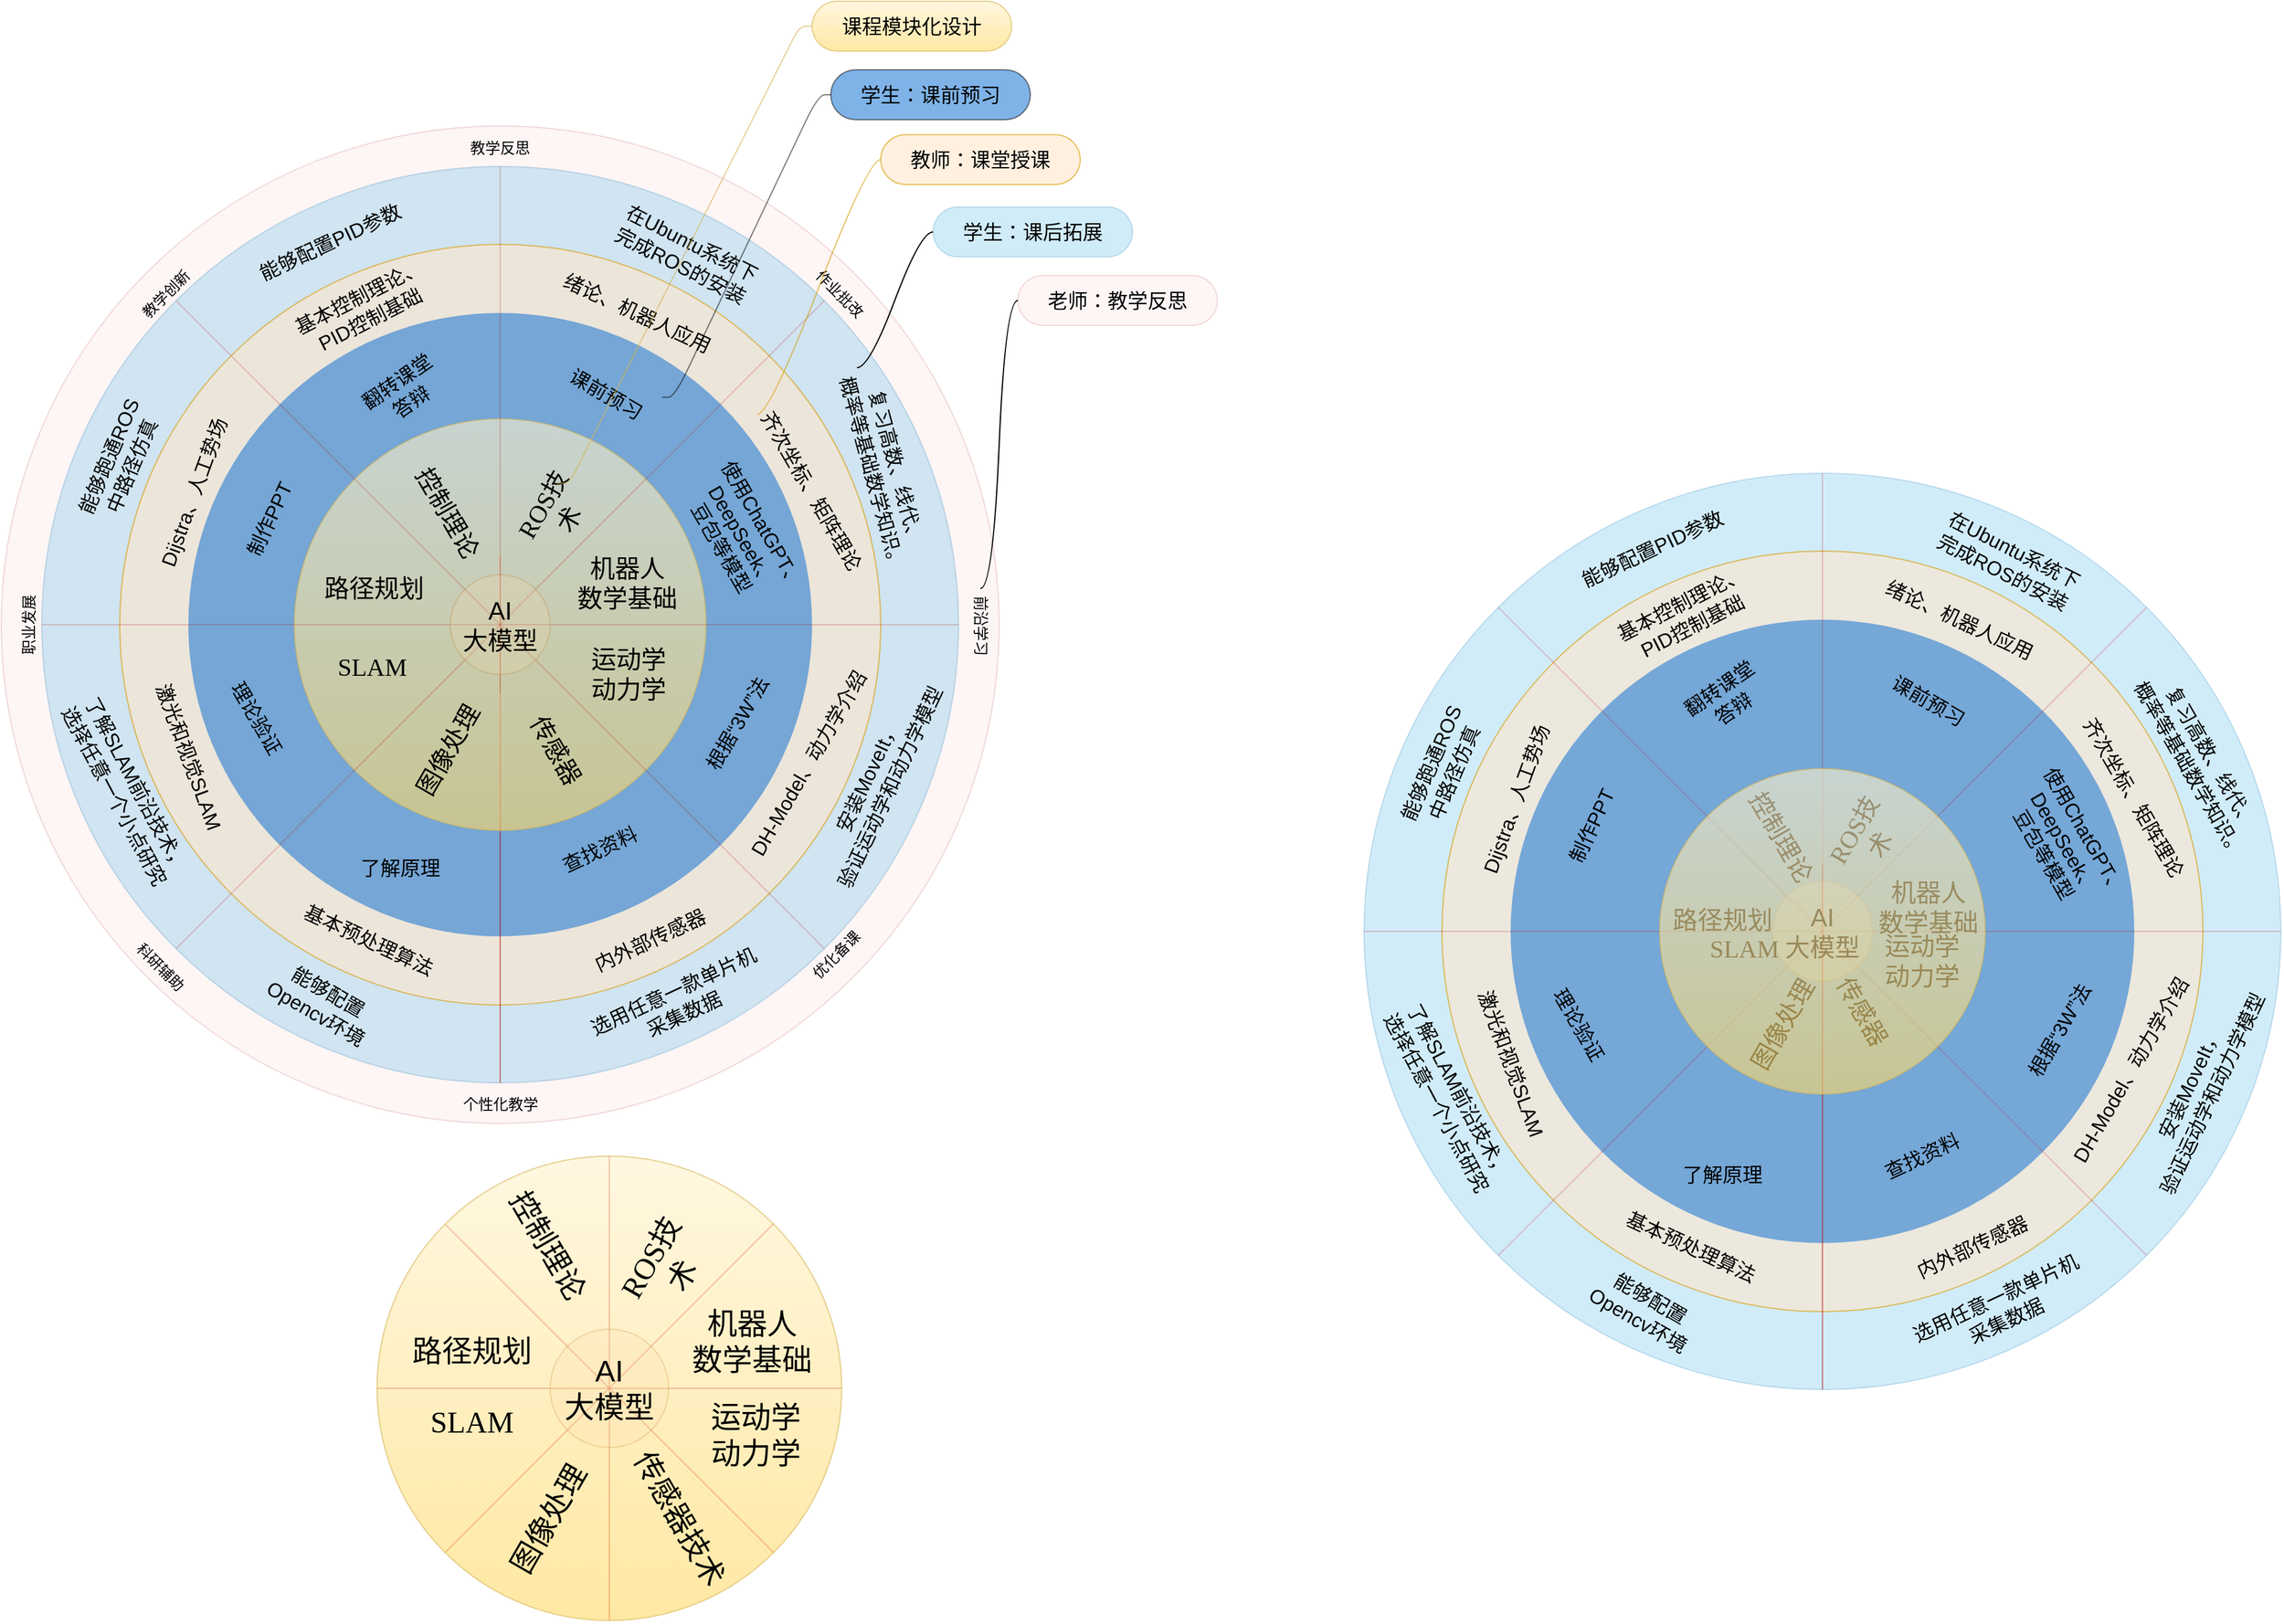 <mxfile version="26.0.14">
  <diagram name="Page-1" id="3e8102d1-ef87-2e61-34e1-82d9a586fe2e">
    <mxGraphModel dx="1434" dy="1596" grid="1" gridSize="10" guides="1" tooltips="1" connect="1" arrows="1" fold="1" page="1" pageScale="1" pageWidth="1100" pageHeight="850" background="none" math="1" shadow="0">
      <root>
        <mxCell id="0" />
        <mxCell id="1" parent="0" />
        <mxCell id="ZP9dMkIUFEcNXo-w45km-23" value="" style="endArrow=none;html=1;rounded=0;entryX=1;entryY=1;entryDx=0;entryDy=0;opacity=50;strokeColor=#B20000;align=center;verticalAlign=middle;fontFamily=Helvetica;fontSize=11;fontColor=default;labelBackgroundColor=default;fillColor=#e51400;exitX=0;exitY=0;exitDx=0;exitDy=0;" edge="1" parent="1" source="ZP9dMkIUFEcNXo-w45km-2" target="ZP9dMkIUFEcNXo-w45km-2">
          <mxGeometry width="50" height="50" relative="1" as="geometry">
            <mxPoint x="531" y="1134" as="sourcePoint" />
            <mxPoint x="794.199" y="870.401" as="targetPoint" />
          </mxGeometry>
        </mxCell>
        <mxCell id="ZP9dMkIUFEcNXo-w45km-21" value="" style="endArrow=none;html=1;rounded=0;entryX=1;entryY=0.5;entryDx=0;entryDy=0;opacity=50;strokeColor=#B20000;align=center;verticalAlign=middle;fontFamily=Helvetica;fontSize=11;fontColor=default;labelBackgroundColor=default;fillColor=#e51400;exitX=0;exitY=0.5;exitDx=0;exitDy=0;" edge="1" parent="1" source="ZP9dMkIUFEcNXo-w45km-2" target="ZP9dMkIUFEcNXo-w45km-2">
          <mxGeometry width="50" height="50" relative="1" as="geometry">
            <mxPoint x="511" y="1114" as="sourcePoint" />
            <mxPoint x="774.199" y="850.401" as="targetPoint" />
          </mxGeometry>
        </mxCell>
        <mxCell id="ZP9dMkIUFEcNXo-w45km-19" value="" style="endArrow=none;html=1;rounded=0;entryX=1;entryY=0;entryDx=0;entryDy=0;opacity=50;strokeColor=#B20000;align=center;verticalAlign=middle;fontFamily=Helvetica;fontSize=11;fontColor=default;labelBackgroundColor=default;fillColor=#e51400;exitX=0;exitY=1;exitDx=0;exitDy=0;" edge="1" parent="1" source="ZP9dMkIUFEcNXo-w45km-2">
          <mxGeometry width="50" height="50" relative="1" as="geometry">
            <mxPoint x="505" y="1104.6" as="sourcePoint" />
            <mxPoint x="764.199" y="840.401" as="targetPoint" />
          </mxGeometry>
        </mxCell>
        <mxCell id="ZP9dMkIUFEcNXo-w45km-22" value="" style="endArrow=none;html=1;rounded=0;entryX=0.5;entryY=0;entryDx=0;entryDy=0;opacity=50;strokeColor=#B20000;align=center;verticalAlign=middle;fontFamily=Helvetica;fontSize=11;fontColor=default;labelBackgroundColor=default;fillColor=#e51400;exitX=0.5;exitY=1;exitDx=0;exitDy=0;" edge="1" parent="1" source="ZP9dMkIUFEcNXo-w45km-2" target="ZP9dMkIUFEcNXo-w45km-2">
          <mxGeometry width="50" height="50" relative="1" as="geometry">
            <mxPoint x="521" y="1124" as="sourcePoint" />
            <mxPoint x="784.199" y="860.401" as="targetPoint" />
          </mxGeometry>
        </mxCell>
        <mxCell id="ZP9dMkIUFEcNXo-w45km-2" value="" style="ellipse;whiteSpace=wrap;html=1;aspect=fixed;fillColor=#fff2cc;gradientColor=#ffd966;strokeColor=#d6b656;opacity=60;fontSize=24;" vertex="1" parent="1">
          <mxGeometry x="446.25" y="786.25" width="372.5" height="372.5" as="geometry" />
        </mxCell>
        <mxCell id="Qo9rTc8Vc66NQw80wVvB-3" value="" style="ellipse;whiteSpace=wrap;html=1;aspect=fixed;fillColor=#f8cecc;strokeColor=#b85450;opacity=20;" parent="1" vertex="1">
          <mxGeometry x="145" y="-40" width="800" height="800" as="geometry" />
        </mxCell>
        <mxCell id="T1doIEQyFVwWhVVJHX3b-1" value="" style="ellipse;whiteSpace=wrap;html=1;aspect=fixed;fillColor=#1ba1e2;fontColor=#ffffff;strokeColor=#006EAF;opacity=20;" parent="1" vertex="1">
          <mxGeometry x="177.5" y="-7.5" width="735" height="735" as="geometry" />
        </mxCell>
        <mxCell id="kgX0nDSww72TRnQ_sGR9-2" value="" style="ellipse;whiteSpace=wrap;html=1;aspect=fixed;fillColor=#ffe6cc;strokeColor=#d79b00;opacity=60;" parent="1" vertex="1">
          <mxGeometry x="240" y="55" width="610" height="610" as="geometry" />
        </mxCell>
        <mxCell id="70666756c84bb93c-1" value="" style="ellipse;whiteSpace=wrap;html=1;rounded=0;shadow=0;comic=0;strokeWidth=1;fontFamily=Verdana;fontSize=14;strokeColor=none;fillColor=#0069D1;opacity=50;" parent="1" vertex="1">
          <mxGeometry x="295" y="110" width="500" height="500" as="geometry" />
        </mxCell>
        <mxCell id="kgX0nDSww72TRnQ_sGR9-15" value="" style="endArrow=none;html=1;rounded=0;entryX=0.5;entryY=0;entryDx=0;entryDy=0;opacity=50;fillColor=#e51400;strokeColor=#B20000;exitX=0.5;exitY=1;exitDx=0;exitDy=0;" parent="1" source="T1doIEQyFVwWhVVJHX3b-1" edge="1">
          <mxGeometry width="50" height="50" relative="1" as="geometry">
            <mxPoint x="545" y="665" as="sourcePoint" />
            <mxPoint x="545" y="305" as="targetPoint" />
          </mxGeometry>
        </mxCell>
        <mxCell id="kgX0nDSww72TRnQ_sGR9-16" value="" style="ellipse;whiteSpace=wrap;html=1;aspect=fixed;fillColor=#fff2cc;gradientColor=#ffd966;strokeColor=#d6b656;opacity=60;" parent="1" vertex="1">
          <mxGeometry x="380" y="195" width="330" height="330" as="geometry" />
        </mxCell>
        <mxCell id="kgX0nDSww72TRnQ_sGR9-6" value="" style="endArrow=none;html=1;rounded=0;entryX=1;entryY=0;entryDx=0;entryDy=0;opacity=20;fillColor=#e51400;strokeColor=#B20000;exitX=0;exitY=1;exitDx=0;exitDy=0;" parent="1" source="T1doIEQyFVwWhVVJHX3b-1" target="T1doIEQyFVwWhVVJHX3b-1" edge="1">
          <mxGeometry width="50" height="50" relative="1" as="geometry">
            <mxPoint x="545" y="360" as="sourcePoint" />
            <mxPoint x="590" y="310" as="targetPoint" />
          </mxGeometry>
        </mxCell>
        <mxCell id="kgX0nDSww72TRnQ_sGR9-12" value="" style="endArrow=none;html=1;rounded=0;entryX=0.5;entryY=0;entryDx=0;entryDy=0;opacity=20;fillColor=#e51400;strokeColor=#B20000;exitX=0.5;exitY=1;exitDx=0;exitDy=0;" parent="1" target="T1doIEQyFVwWhVVJHX3b-1" edge="1">
          <mxGeometry width="50" height="50" relative="1" as="geometry">
            <mxPoint x="545" y="415" as="sourcePoint" />
            <mxPoint x="809" y="204" as="targetPoint" />
          </mxGeometry>
        </mxCell>
        <mxCell id="kgX0nDSww72TRnQ_sGR9-13" value="" style="endArrow=none;html=1;rounded=0;entryX=0;entryY=0;entryDx=0;entryDy=0;opacity=20;fillColor=#e51400;strokeColor=#B20000;exitX=1;exitY=1;exitDx=0;exitDy=0;" parent="1" source="T1doIEQyFVwWhVVJHX3b-1" target="T1doIEQyFVwWhVVJHX3b-1" edge="1">
          <mxGeometry width="50" height="50" relative="1" as="geometry">
            <mxPoint x="540" y="360" as="sourcePoint" />
            <mxPoint x="819" y="214" as="targetPoint" />
          </mxGeometry>
        </mxCell>
        <mxCell id="kgX0nDSww72TRnQ_sGR9-7" value="" style="endArrow=none;html=1;rounded=0;entryX=1;entryY=0.5;entryDx=0;entryDy=0;opacity=20;fillColor=#e51400;strokeColor=#B20000;exitX=0;exitY=0.5;exitDx=0;exitDy=0;" parent="1" source="T1doIEQyFVwWhVVJHX3b-1" target="T1doIEQyFVwWhVVJHX3b-1" edge="1">
          <mxGeometry width="50" height="50" relative="1" as="geometry">
            <mxPoint x="545" y="360" as="sourcePoint" />
            <mxPoint x="759" y="154" as="targetPoint" />
          </mxGeometry>
        </mxCell>
        <mxCell id="kgX0nDSww72TRnQ_sGR9-17" value="AI&lt;div&gt;大模型&lt;/div&gt;" style="ellipse;whiteSpace=wrap;html=1;aspect=fixed;fontSize=20;fillColor=#fad7ac;strokeColor=#b46504;opacity=20;" parent="1" vertex="1">
          <mxGeometry x="505" y="320" width="80" height="80" as="geometry" />
        </mxCell>
        <mxCell id="kgX0nDSww72TRnQ_sGR9-22" value="&lt;span style=&quot;font-family: 宋体; text-align: justify;&quot;&gt;ROS技术&lt;/span&gt;" style="rounded=0;whiteSpace=wrap;html=1;fontSize=20;strokeColor=none;rotation=-60;opacity=0;" parent="1" vertex="1">
          <mxGeometry x="549" y="259" width="80" height="20" as="geometry" />
        </mxCell>
        <mxCell id="kgX0nDSww72TRnQ_sGR9-24" value="&lt;span style=&quot;font-family: 宋体; text-align: justify;&quot;&gt;机器人&lt;/span&gt;&lt;div&gt;&lt;span style=&quot;font-family: 宋体; text-align: justify;&quot;&gt;数学基础&lt;/span&gt;&lt;/div&gt;" style="rounded=0;whiteSpace=wrap;html=1;fontSize=20;strokeColor=none;opacity=0;" parent="1" vertex="1">
          <mxGeometry x="602" y="306" width="90" height="40" as="geometry" />
        </mxCell>
        <mxCell id="kgX0nDSww72TRnQ_sGR9-25" value="&lt;span style=&quot;font-family: 宋体; text-align: justify;&quot;&gt;运动学&lt;/span&gt;&lt;div&gt;&lt;span style=&quot;font-family: 宋体; text-align: justify;&quot;&gt;动力学&lt;/span&gt;&lt;/div&gt;" style="rounded=0;whiteSpace=wrap;html=1;fontSize=20;strokeColor=none;opacity=0;" parent="1" vertex="1">
          <mxGeometry x="603" y="379" width="90" height="40" as="geometry" />
        </mxCell>
        <mxCell id="kgX0nDSww72TRnQ_sGR9-26" value="&lt;span style=&quot;font-family: 宋体; text-align: justify;&quot;&gt;传感器&lt;/span&gt;" style="rounded=0;whiteSpace=wrap;html=1;fontSize=20;strokeColor=none;rotation=60;opacity=0;" parent="1" vertex="1">
          <mxGeometry x="547.5" y="450" width="85" height="20" as="geometry" />
        </mxCell>
        <mxCell id="kgX0nDSww72TRnQ_sGR9-27" value="&lt;span style=&quot;font-family: 宋体; text-align: justify;&quot;&gt;图像处理&lt;/span&gt;" style="rounded=0;whiteSpace=wrap;html=1;fontSize=20;strokeColor=none;rotation=-60;opacity=0;" parent="1" vertex="1">
          <mxGeometry x="460" y="450" width="85" height="20" as="geometry" />
        </mxCell>
        <mxCell id="kgX0nDSww72TRnQ_sGR9-28" value="&lt;span style=&quot;font-family: 宋体; text-align: justify;&quot;&gt;路径规划&lt;/span&gt;" style="rounded=0;whiteSpace=wrap;html=1;fontSize=20;strokeColor=none;opacity=0;" parent="1" vertex="1">
          <mxGeometry x="399" y="320" width="90" height="20" as="geometry" />
        </mxCell>
        <mxCell id="kgX0nDSww72TRnQ_sGR9-30" value="&lt;span style=&quot;font-family: 宋体; text-align: justify;&quot;&gt;控制理论&lt;/span&gt;" style="rounded=0;whiteSpace=wrap;html=1;fontSize=20;strokeColor=none;rotation=60;opacity=0;" parent="1" vertex="1">
          <mxGeometry x="461" y="260" width="85" height="20" as="geometry" />
        </mxCell>
        <mxCell id="kgX0nDSww72TRnQ_sGR9-31" value="&lt;span style=&quot;font-family: 宋体; text-align: justify;&quot;&gt;SLAM&lt;/span&gt;" style="rounded=0;whiteSpace=wrap;html=1;fontSize=20;strokeColor=none;opacity=0;" parent="1" vertex="1">
          <mxGeometry x="400" y="383" width="85" height="20" as="geometry" />
        </mxCell>
        <mxCell id="kgX0nDSww72TRnQ_sGR9-44" value="课前预习" style="text;html=1;align=center;verticalAlign=middle;whiteSpace=wrap;rounded=0;fontSize=16;rotation=30;" parent="1" vertex="1">
          <mxGeometry x="590" y="155" width="80" height="40" as="geometry" />
        </mxCell>
        <mxCell id="kgX0nDSww72TRnQ_sGR9-45" value="使用ChatGPT、DeepSeek、&lt;div&gt;豆包等模型&lt;/div&gt;" style="text;html=1;align=center;verticalAlign=middle;whiteSpace=wrap;rounded=0;rotation=60;fontSize=16;" parent="1" vertex="1">
          <mxGeometry x="669" y="259" width="140" height="60" as="geometry" />
        </mxCell>
        <mxCell id="kgX0nDSww72TRnQ_sGR9-46" value="根据“3W”法" style="text;html=1;align=center;verticalAlign=middle;whiteSpace=wrap;rounded=0;rotation=-60;fontSize=16;" parent="1" vertex="1">
          <mxGeometry x="690" y="428" width="90" height="22" as="geometry" />
        </mxCell>
        <mxCell id="kgX0nDSww72TRnQ_sGR9-48" value="翻转课堂答辩" style="text;html=1;align=center;verticalAlign=middle;whiteSpace=wrap;rounded=0;fontSize=16;rotation=-35;" parent="1" vertex="1">
          <mxGeometry x="428" y="152" width="80" height="42" as="geometry" />
        </mxCell>
        <mxCell id="kgX0nDSww72TRnQ_sGR9-51" value="查找资料" style="text;html=1;align=center;verticalAlign=middle;whiteSpace=wrap;rounded=0;fontSize=16;rotation=-25;" parent="1" vertex="1">
          <mxGeometry x="590" y="525" width="70" height="30" as="geometry" />
        </mxCell>
        <mxCell id="kgX0nDSww72TRnQ_sGR9-52" value="了解原理" style="text;html=1;align=center;verticalAlign=middle;whiteSpace=wrap;rounded=0;fontSize=16;" parent="1" vertex="1">
          <mxGeometry x="425" y="540" width="80" height="30" as="geometry" />
        </mxCell>
        <mxCell id="kgX0nDSww72TRnQ_sGR9-54" value="理论验证" style="text;html=1;align=center;verticalAlign=middle;whiteSpace=wrap;rounded=0;fontSize=16;rotation=60;" parent="1" vertex="1">
          <mxGeometry x="310" y="420" width="80" height="30" as="geometry" />
        </mxCell>
        <mxCell id="kgX0nDSww72TRnQ_sGR9-55" value="制作PPT" style="text;html=1;align=center;verticalAlign=middle;whiteSpace=wrap;rounded=0;fontSize=16;rotation=-65;" parent="1" vertex="1">
          <mxGeometry x="320" y="260" width="80" height="30" as="geometry" />
        </mxCell>
        <mxCell id="T1doIEQyFVwWhVVJHX3b-3" value="在Ubuntu系统下&lt;div&gt;完成ROS的安装&lt;/div&gt;" style="text;html=1;align=center;verticalAlign=middle;whiteSpace=wrap;rounded=0;fontSize=16;rotation=27;" parent="1" vertex="1">
          <mxGeometry x="602" y="40" width="185" height="45" as="geometry" />
        </mxCell>
        <mxCell id="T1doIEQyFVwWhVVJHX3b-4" value="复习高数、线代、&lt;div&gt;概率等基础数学知识。&lt;/div&gt;" style="text;html=1;align=center;verticalAlign=middle;whiteSpace=wrap;rounded=0;fontSize=16;rotation=75;" parent="1" vertex="1">
          <mxGeometry x="768" y="221" width="170" height="30" as="geometry" />
        </mxCell>
        <mxCell id="T1doIEQyFVwWhVVJHX3b-5" value="安装MoveIt，&lt;div&gt;验证运动学和动力学模型&lt;/div&gt;" style="text;html=1;align=center;verticalAlign=middle;whiteSpace=wrap;rounded=0;fontSize=16;rotation=-65;" parent="1" vertex="1">
          <mxGeometry x="758" y="463" width="180" height="45" as="geometry" />
        </mxCell>
        <mxCell id="T1doIEQyFVwWhVVJHX3b-6" value="绪论、机器人应用" style="text;html=1;align=center;verticalAlign=middle;whiteSpace=wrap;rounded=0;fontSize=16;rotation=25;" parent="1" vertex="1">
          <mxGeometry x="590" y="95" width="130" height="30" as="geometry" />
        </mxCell>
        <mxCell id="T1doIEQyFVwWhVVJHX3b-7" value="齐次坐标、矩阵理论" style="text;html=1;align=center;verticalAlign=middle;whiteSpace=wrap;rounded=0;fontSize=16;rotation=60;" parent="1" vertex="1">
          <mxGeometry x="720" y="237.5" width="150" height="30" as="geometry" />
        </mxCell>
        <mxCell id="T1doIEQyFVwWhVVJHX3b-8" value="DH-Model、动力学介绍" style="text;html=1;align=center;verticalAlign=middle;whiteSpace=wrap;rounded=0;fontSize=16;rotation=-60;" parent="1" vertex="1">
          <mxGeometry x="692" y="456" width="200" height="30" as="geometry" />
        </mxCell>
        <mxCell id="T1doIEQyFVwWhVVJHX3b-9" value="内外部传感器" style="text;html=1;align=center;verticalAlign=middle;whiteSpace=wrap;rounded=0;fontSize=16;rotation=-25;" parent="1" vertex="1">
          <mxGeometry x="610" y="590" width="110" height="45" as="geometry" />
        </mxCell>
        <mxCell id="T1doIEQyFVwWhVVJHX3b-10" value="选用任意一款单片机&lt;div&gt;采集数据&lt;/div&gt;" style="text;html=1;align=center;verticalAlign=middle;whiteSpace=wrap;rounded=0;fontSize=16;rotation=-25;" parent="1" vertex="1">
          <mxGeometry x="603" y="640" width="170" height="45" as="geometry" />
        </mxCell>
        <mxCell id="T1doIEQyFVwWhVVJHX3b-11" value="基本预处理算法" style="text;html=1;align=center;verticalAlign=middle;whiteSpace=wrap;rounded=0;fontSize=16;rotation=25;" parent="1" vertex="1">
          <mxGeometry x="380" y="590" width="120" height="45" as="geometry" />
        </mxCell>
        <mxCell id="T1doIEQyFVwWhVVJHX3b-12" value="能够配置&lt;div&gt;Opencv环境&lt;/div&gt;" style="text;html=1;align=center;verticalAlign=middle;whiteSpace=wrap;rounded=0;fontSize=16;rotation=30;" parent="1" vertex="1">
          <mxGeometry x="300" y="640" width="205" height="45" as="geometry" />
        </mxCell>
        <mxCell id="T1doIEQyFVwWhVVJHX3b-13" value="激光和视觉SLAM" style="text;html=1;align=center;verticalAlign=middle;whiteSpace=wrap;rounded=0;fontSize=16;rotation=70;" parent="1" vertex="1">
          <mxGeometry x="218" y="450" width="155" height="32" as="geometry" />
        </mxCell>
        <mxCell id="T1doIEQyFVwWhVVJHX3b-14" value="了解SLAM前沿技术，选择任意一个小点研究" style="text;html=1;align=center;verticalAlign=middle;whiteSpace=wrap;rounded=0;fontSize=16;rotation=62;" parent="1" vertex="1">
          <mxGeometry x="160" y="470" width="170" height="45" as="geometry" />
        </mxCell>
        <mxCell id="T1doIEQyFVwWhVVJHX3b-15" value="Dijstra、人工势场" style="text;html=1;align=center;verticalAlign=middle;whiteSpace=wrap;rounded=0;fontSize=16;rotation=-70;" parent="1" vertex="1">
          <mxGeometry x="219" y="245.5" width="160" height="16" as="geometry" />
        </mxCell>
        <mxCell id="T1doIEQyFVwWhVVJHX3b-16" value="能够跑通ROS&lt;div&gt;中路径仿真&lt;/div&gt;" style="text;html=1;align=center;verticalAlign=middle;whiteSpace=wrap;rounded=0;fontSize=16;rotation=-67;" parent="1" vertex="1">
          <mxGeometry x="185" y="206" width="110" height="45" as="geometry" />
        </mxCell>
        <mxCell id="T1doIEQyFVwWhVVJHX3b-17" value="基本控制理论、&lt;div&gt;PID控制基础&lt;/div&gt;" style="text;html=1;align=center;verticalAlign=middle;whiteSpace=wrap;rounded=0;fontSize=16;rotation=333;" parent="1" vertex="1">
          <mxGeometry x="361" y="83" width="150" height="45" as="geometry" />
        </mxCell>
        <mxCell id="T1doIEQyFVwWhVVJHX3b-18" value="能够配置PID参数" style="text;html=1;align=center;verticalAlign=middle;whiteSpace=wrap;rounded=0;fontSize=16;rotation=-25;" parent="1" vertex="1">
          <mxGeometry x="346" y="30" width="125" height="45" as="geometry" />
        </mxCell>
        <mxCell id="Qo9rTc8Vc66NQw80wVvB-4" value="教学反思" style="text;html=1;align=center;verticalAlign=middle;whiteSpace=wrap;rounded=0;" parent="1" vertex="1">
          <mxGeometry x="515" y="-37.5" width="60" height="30" as="geometry" />
        </mxCell>
        <mxCell id="Qo9rTc8Vc66NQw80wVvB-5" value="作业批改" style="text;html=1;align=center;verticalAlign=middle;whiteSpace=wrap;rounded=0;rotation=45;" parent="1" vertex="1">
          <mxGeometry x="787" y="80" width="60" height="30" as="geometry" />
        </mxCell>
        <mxCell id="Qo9rTc8Vc66NQw80wVvB-6" value="前沿学习" style="text;html=1;align=center;verticalAlign=middle;whiteSpace=wrap;rounded=0;rotation=90;" parent="1" vertex="1">
          <mxGeometry x="900" y="346" width="60" height="30" as="geometry" />
        </mxCell>
        <mxCell id="Qo9rTc8Vc66NQw80wVvB-9" value="优化备课" style="text;html=1;align=center;verticalAlign=middle;whiteSpace=wrap;rounded=0;rotation=-45;direction=north;" parent="1" vertex="1">
          <mxGeometry x="789.74" y="597.65" width="50.25" height="55" as="geometry" />
        </mxCell>
        <mxCell id="Qo9rTc8Vc66NQw80wVvB-10" value="个性化教学" style="text;html=1;align=center;verticalAlign=middle;whiteSpace=wrap;rounded=0;rotation=0;" parent="1" vertex="1">
          <mxGeometry x="507.5" y="730" width="75" height="30" as="geometry" />
        </mxCell>
        <mxCell id="Qo9rTc8Vc66NQw80wVvB-11" value="科研辅助" style="text;html=1;align=center;verticalAlign=middle;whiteSpace=wrap;rounded=0;rotation=45;" parent="1" vertex="1">
          <mxGeometry x="235" y="620" width="75" height="30" as="geometry" />
        </mxCell>
        <mxCell id="Qo9rTc8Vc66NQw80wVvB-12" value="职业发展" style="text;html=1;align=center;verticalAlign=middle;whiteSpace=wrap;rounded=0;rotation=270;" parent="1" vertex="1">
          <mxGeometry x="130" y="345" width="75" height="30" as="geometry" />
        </mxCell>
        <mxCell id="Qo9rTc8Vc66NQw80wVvB-13" value="教学创新" style="text;html=1;align=center;verticalAlign=middle;whiteSpace=wrap;rounded=0;rotation=315;" parent="1" vertex="1">
          <mxGeometry x="240" y="80" width="75" height="30" as="geometry" />
        </mxCell>
        <mxCell id="Qo9rTc8Vc66NQw80wVvB-16" value="课程模块化设计" style="whiteSpace=wrap;html=1;rounded=1;arcSize=50;align=center;verticalAlign=middle;strokeWidth=1;autosize=1;spacing=4;treeFolding=1;treeMoving=1;newEdgeStyle={&quot;edgeStyle&quot;:&quot;entityRelationEdgeStyle&quot;,&quot;startArrow&quot;:&quot;none&quot;,&quot;endArrow&quot;:&quot;none&quot;,&quot;segment&quot;:10,&quot;curved&quot;:1,&quot;sourcePerimeterSpacing&quot;:0,&quot;targetPerimeterSpacing&quot;:0};opacity=60;strokeColor=#d6b656;fontFamily=Helvetica;fontSize=16;fontColor=default;fillColor=#fff2cc;gradientColor=#ffd966;" parent="1" vertex="1">
          <mxGeometry x="795" y="-140" width="160" height="40" as="geometry" />
        </mxCell>
        <mxCell id="Qo9rTc8Vc66NQw80wVvB-17" value="" style="edgeStyle=entityRelationEdgeStyle;startArrow=none;endArrow=none;segment=10;curved=0;sourcePerimeterSpacing=0;targetPerimeterSpacing=0;rounded=1;strokeColor=#d6b656;exitX=0.75;exitY=0;exitDx=0;exitDy=0;opacity=60;align=center;verticalAlign=middle;fontFamily=Helvetica;fontSize=12;fontColor=default;fillColor=#fff2cc;gradientColor=#ffd966;" parent="1" source="kgX0nDSww72TRnQ_sGR9-22" target="Qo9rTc8Vc66NQw80wVvB-16" edge="1">
          <mxGeometry relative="1" as="geometry">
            <mxPoint x="810" y="-50" as="sourcePoint" />
            <Array as="points">
              <mxPoint x="930" y="-50" />
              <mxPoint x="830" y="-110" />
              <mxPoint x="930" y="-30" />
              <mxPoint x="920" y="-30" />
              <mxPoint x="920" y="-30" />
              <mxPoint x="840" y="-110" />
              <mxPoint x="830" y="-120" />
              <mxPoint x="800" y="-120" />
              <mxPoint x="900" y="-30" />
              <mxPoint x="810" y="-50" />
              <mxPoint x="750" y="-90" />
              <mxPoint x="950" y="-50" />
              <mxPoint x="860" y="-110" />
            </Array>
          </mxGeometry>
        </mxCell>
        <mxCell id="Qo9rTc8Vc66NQw80wVvB-21" value="学生：课前预习" style="whiteSpace=wrap;html=1;rounded=1;arcSize=50;align=center;verticalAlign=middle;strokeWidth=1;autosize=1;spacing=4;treeFolding=1;treeMoving=1;newEdgeStyle={&quot;edgeStyle&quot;:&quot;entityRelationEdgeStyle&quot;,&quot;startArrow&quot;:&quot;none&quot;,&quot;endArrow&quot;:&quot;none&quot;,&quot;segment&quot;:10,&quot;curved&quot;:1,&quot;sourcePerimeterSpacing&quot;:0,&quot;targetPerimeterSpacing&quot;:0};shadow=0;comic=0;opacity=50;fontFamily=Verdana;fontSize=16;fontColor=default;fillColor=#0069D1;" parent="1" vertex="1">
          <mxGeometry x="810" y="-85" width="160" height="40" as="geometry" />
        </mxCell>
        <mxCell id="Qo9rTc8Vc66NQw80wVvB-22" value="" style="edgeStyle=entityRelationEdgeStyle;startArrow=none;endArrow=none;segment=10;sourcePerimeterSpacing=0;targetPerimeterSpacing=0;rounded=1;exitX=1;exitY=0;exitDx=0;exitDy=0;shadow=0;comic=0;opacity=50;strokeWidth=1;align=center;verticalAlign=middle;fontFamily=Verdana;fontSize=16;fontColor=default;fillColor=#0069D1;strokeColor=default;spacing=4;arcSize=50;autosize=1;" parent="1" source="kgX0nDSww72TRnQ_sGR9-44" target="Qo9rTc8Vc66NQw80wVvB-21" edge="1">
          <mxGeometry relative="1" as="geometry">
            <mxPoint x="835" y="-26" as="sourcePoint" />
          </mxGeometry>
        </mxCell>
        <mxCell id="Qo9rTc8Vc66NQw80wVvB-23" value="教师：课堂授课" style="whiteSpace=wrap;html=1;rounded=1;arcSize=50;align=center;verticalAlign=middle;strokeWidth=1;autosize=1;spacing=4;treeFolding=1;treeMoving=1;newEdgeStyle={&quot;edgeStyle&quot;:&quot;entityRelationEdgeStyle&quot;,&quot;startArrow&quot;:&quot;none&quot;,&quot;endArrow&quot;:&quot;none&quot;,&quot;segment&quot;:10,&quot;curved&quot;:1,&quot;sourcePerimeterSpacing&quot;:0,&quot;targetPerimeterSpacing&quot;:0};opacity=60;strokeColor=#d79b00;fontFamily=Helvetica;fontSize=16;fontColor=default;fillColor=#ffe6cc;" parent="1" vertex="1">
          <mxGeometry x="850" y="-33" width="160" height="40" as="geometry" />
        </mxCell>
        <mxCell id="Qo9rTc8Vc66NQw80wVvB-24" value="" style="edgeStyle=entityRelationEdgeStyle;startArrow=none;endArrow=none;segment=10;curved=1;sourcePerimeterSpacing=0;targetPerimeterSpacing=0;rounded=0;exitX=0;exitY=0.75;exitDx=0;exitDy=0;opacity=60;strokeColor=#d79b00;align=center;verticalAlign=middle;fontFamily=Helvetica;fontSize=12;fontColor=default;fillColor=#ffe6cc;" parent="1" source="T1doIEQyFVwWhVVJHX3b-7" target="Qo9rTc8Vc66NQw80wVvB-23" edge="1">
          <mxGeometry relative="1" as="geometry">
            <mxPoint x="850" y="14" as="sourcePoint" />
            <Array as="points">
              <mxPoint x="810" y="30" />
              <mxPoint x="830" />
              <mxPoint x="820" y="10" />
              <mxPoint x="860" y="40" />
              <mxPoint x="820" y="30" />
              <mxPoint x="790" y="40" />
              <mxPoint x="810" y="10" />
              <mxPoint x="800" y="14" />
              <mxPoint x="860" y="50" />
              <mxPoint x="790" y="30" />
              <mxPoint x="760" y="70" />
              <mxPoint x="720" y="150" />
            </Array>
          </mxGeometry>
        </mxCell>
        <mxCell id="Qo9rTc8Vc66NQw80wVvB-25" value="学生：课后拓展" style="whiteSpace=wrap;html=1;rounded=1;arcSize=50;align=center;verticalAlign=middle;strokeWidth=1;autosize=1;spacing=4;treeFolding=1;treeMoving=1;newEdgeStyle={&quot;edgeStyle&quot;:&quot;entityRelationEdgeStyle&quot;,&quot;startArrow&quot;:&quot;none&quot;,&quot;endArrow&quot;:&quot;none&quot;,&quot;segment&quot;:10,&quot;curved&quot;:1,&quot;sourcePerimeterSpacing&quot;:0,&quot;targetPerimeterSpacing&quot;:0};opacity=20;strokeColor=#006EAF;fontFamily=Helvetica;fontSize=16;fontColor=light-dark(#000000, #121212);fillColor=#1ba1e2;gradientColor=none;" parent="1" vertex="1">
          <mxGeometry x="892" y="25" width="160" height="40" as="geometry" />
        </mxCell>
        <mxCell id="Qo9rTc8Vc66NQw80wVvB-26" value="" style="edgeStyle=entityRelationEdgeStyle;startArrow=none;endArrow=none;segment=10;curved=1;sourcePerimeterSpacing=0;targetPerimeterSpacing=0;rounded=0;exitX=0;exitY=0.5;exitDx=0;exitDy=0;" parent="1" source="T1doIEQyFVwWhVVJHX3b-4" target="Qo9rTc8Vc66NQw80wVvB-25" edge="1">
          <mxGeometry relative="1" as="geometry">
            <mxPoint x="833.867" y="183.814" as="sourcePoint" />
            <Array as="points">
              <mxPoint x="840" y="200" />
            </Array>
          </mxGeometry>
        </mxCell>
        <mxCell id="Qo9rTc8Vc66NQw80wVvB-27" value="老师：教学反思" style="whiteSpace=wrap;html=1;rounded=1;arcSize=50;align=center;verticalAlign=middle;strokeWidth=1;autosize=1;spacing=4;treeFolding=1;treeMoving=1;newEdgeStyle={&quot;edgeStyle&quot;:&quot;entityRelationEdgeStyle&quot;,&quot;startArrow&quot;:&quot;none&quot;,&quot;endArrow&quot;:&quot;none&quot;,&quot;segment&quot;:10,&quot;curved&quot;:1,&quot;sourcePerimeterSpacing&quot;:0,&quot;targetPerimeterSpacing&quot;:0};opacity=20;strokeColor=#b85450;fontFamily=Helvetica;fontSize=16;fontColor=default;fillColor=#f8cecc;" parent="1" vertex="1">
          <mxGeometry x="960" y="80" width="160" height="40" as="geometry" />
        </mxCell>
        <mxCell id="Qo9rTc8Vc66NQw80wVvB-28" value="" style="edgeStyle=entityRelationEdgeStyle;startArrow=none;endArrow=none;segment=10;curved=1;sourcePerimeterSpacing=0;targetPerimeterSpacing=0;rounded=0;exitX=0;exitY=0.5;exitDx=0;exitDy=0;" parent="1" source="Qo9rTc8Vc66NQw80wVvB-6" target="Qo9rTc8Vc66NQw80wVvB-27" edge="1">
          <mxGeometry relative="1" as="geometry">
            <mxPoint x="940" y="133" as="sourcePoint" />
            <Array as="points">
              <mxPoint x="920" y="220" />
            </Array>
          </mxGeometry>
        </mxCell>
        <mxCell id="ZP9dMkIUFEcNXo-w45km-4" value="AI&lt;div&gt;大模型&lt;/div&gt;" style="ellipse;whiteSpace=wrap;html=1;aspect=fixed;fontSize=24;fillColor=#fad7ac;strokeColor=#b46504;opacity=20;" vertex="1" parent="1">
          <mxGeometry x="585" y="925" width="95" height="95" as="geometry" />
        </mxCell>
        <mxCell id="ZP9dMkIUFEcNXo-w45km-5" value="&lt;span style=&quot;font-family: 宋体; text-align: justify;&quot;&gt;ROS技术&lt;/span&gt;" style="rounded=0;whiteSpace=wrap;html=1;fontSize=24;strokeColor=none;rotation=-60;opacity=0;" vertex="1" parent="1">
          <mxGeometry x="632.5" y="865" width="91" height="20" as="geometry" />
        </mxCell>
        <mxCell id="ZP9dMkIUFEcNXo-w45km-6" value="&lt;span style=&quot;font-family: 宋体; text-align: justify;&quot;&gt;机器人&lt;/span&gt;&lt;div&gt;&lt;span style=&quot;font-family: 宋体; text-align: justify;&quot;&gt;数学基础&lt;/span&gt;&lt;/div&gt;" style="rounded=0;whiteSpace=wrap;html=1;fontSize=24;strokeColor=none;opacity=0;" vertex="1" parent="1">
          <mxGeometry x="693" y="915" width="108" height="40" as="geometry" />
        </mxCell>
        <mxCell id="ZP9dMkIUFEcNXo-w45km-7" value="&lt;span style=&quot;font-family: 宋体; text-align: justify;&quot;&gt;运动学&lt;/span&gt;&lt;div&gt;&lt;span style=&quot;font-family: 宋体; text-align: justify;&quot;&gt;动力学&lt;/span&gt;&lt;/div&gt;" style="rounded=0;whiteSpace=wrap;html=1;fontSize=24;strokeColor=none;opacity=0;" vertex="1" parent="1">
          <mxGeometry x="705" y="990" width="90" height="40" as="geometry" />
        </mxCell>
        <mxCell id="ZP9dMkIUFEcNXo-w45km-8" value="&lt;span style=&quot;font-family: 宋体; text-align: justify;&quot;&gt;传感器技术&lt;/span&gt;" style="rounded=0;whiteSpace=wrap;html=1;fontSize=24;strokeColor=none;rotation=60;opacity=0;" vertex="1" parent="1">
          <mxGeometry x="627.06" y="1067.84" width="121.88" height="19.31" as="geometry" />
        </mxCell>
        <mxCell id="ZP9dMkIUFEcNXo-w45km-9" value="&lt;span style=&quot;font-family: 宋体; text-align: justify;&quot;&gt;图像处理&lt;/span&gt;" style="rounded=0;whiteSpace=wrap;html=1;fontSize=24;strokeColor=none;rotation=-60;opacity=0;" vertex="1" parent="1">
          <mxGeometry x="533.5" y="1060" width="100" height="35" as="geometry" />
        </mxCell>
        <mxCell id="ZP9dMkIUFEcNXo-w45km-10" value="&lt;span style=&quot;font-family: 宋体; text-align: justify;&quot;&gt;路径规划&lt;/span&gt;" style="rounded=0;whiteSpace=wrap;html=1;fontSize=24;strokeColor=none;opacity=0;" vertex="1" parent="1">
          <mxGeometry x="472" y="930" width="101" height="25" as="geometry" />
        </mxCell>
        <mxCell id="ZP9dMkIUFEcNXo-w45km-11" value="&lt;span style=&quot;font-family: 宋体; text-align: justify;&quot;&gt;控制理论&lt;/span&gt;" style="rounded=0;whiteSpace=wrap;html=1;fontSize=24;strokeColor=none;rotation=60;opacity=0;" vertex="1" parent="1">
          <mxGeometry x="533.5" y="840" width="99" height="35" as="geometry" />
        </mxCell>
        <mxCell id="ZP9dMkIUFEcNXo-w45km-12" value="&lt;span style=&quot;font-family: 宋体; text-align: justify;&quot;&gt;SLAM&lt;/span&gt;" style="rounded=0;whiteSpace=wrap;html=1;fontSize=24;strokeColor=none;opacity=0;" vertex="1" parent="1">
          <mxGeometry x="480" y="990" width="85" height="20" as="geometry" />
        </mxCell>
        <mxCell id="ZP9dMkIUFEcNXo-w45km-26" value="" style="ellipse;whiteSpace=wrap;html=1;aspect=fixed;fillColor=#1ba1e2;fontColor=#ffffff;strokeColor=#006EAF;opacity=20;" vertex="1" parent="1">
          <mxGeometry x="1237.5" y="238.5" width="735" height="735" as="geometry" />
        </mxCell>
        <mxCell id="ZP9dMkIUFEcNXo-w45km-27" value="" style="ellipse;whiteSpace=wrap;html=1;aspect=fixed;fillColor=#ffe6cc;strokeColor=#d79b00;opacity=60;" vertex="1" parent="1">
          <mxGeometry x="1300" y="301" width="610" height="610" as="geometry" />
        </mxCell>
        <mxCell id="ZP9dMkIUFEcNXo-w45km-28" value="" style="ellipse;whiteSpace=wrap;html=1;rounded=0;shadow=0;comic=0;strokeWidth=1;fontFamily=Verdana;fontSize=14;strokeColor=none;fillColor=#0069D1;opacity=50;" vertex="1" parent="1">
          <mxGeometry x="1355" y="356" width="500" height="500" as="geometry" />
        </mxCell>
        <mxCell id="ZP9dMkIUFEcNXo-w45km-29" value="" style="endArrow=none;html=1;rounded=0;entryX=0.5;entryY=0;entryDx=0;entryDy=0;opacity=50;fillColor=#e51400;strokeColor=#B20000;exitX=0.5;exitY=1;exitDx=0;exitDy=0;" edge="1" parent="1" source="ZP9dMkIUFEcNXo-w45km-26">
          <mxGeometry width="50" height="50" relative="1" as="geometry">
            <mxPoint x="1605" y="911" as="sourcePoint" />
            <mxPoint x="1605" y="551" as="targetPoint" />
          </mxGeometry>
        </mxCell>
        <mxCell id="ZP9dMkIUFEcNXo-w45km-31" value="" style="endArrow=none;html=1;rounded=0;entryX=1;entryY=0;entryDx=0;entryDy=0;opacity=20;fillColor=#e51400;strokeColor=#B20000;exitX=0;exitY=1;exitDx=0;exitDy=0;" edge="1" parent="1" source="ZP9dMkIUFEcNXo-w45km-26" target="ZP9dMkIUFEcNXo-w45km-26">
          <mxGeometry width="50" height="50" relative="1" as="geometry">
            <mxPoint x="1605" y="606" as="sourcePoint" />
            <mxPoint x="1650" y="556" as="targetPoint" />
          </mxGeometry>
        </mxCell>
        <mxCell id="ZP9dMkIUFEcNXo-w45km-32" value="" style="endArrow=none;html=1;rounded=0;entryX=0.5;entryY=0;entryDx=0;entryDy=0;opacity=20;fillColor=#e51400;strokeColor=#B20000;exitX=0.5;exitY=1;exitDx=0;exitDy=0;" edge="1" parent="1" target="ZP9dMkIUFEcNXo-w45km-26">
          <mxGeometry width="50" height="50" relative="1" as="geometry">
            <mxPoint x="1605" y="661" as="sourcePoint" />
            <mxPoint x="1869" y="450" as="targetPoint" />
          </mxGeometry>
        </mxCell>
        <mxCell id="ZP9dMkIUFEcNXo-w45km-33" value="" style="endArrow=none;html=1;rounded=0;entryX=0;entryY=0;entryDx=0;entryDy=0;opacity=20;fillColor=#e51400;strokeColor=#B20000;exitX=1;exitY=1;exitDx=0;exitDy=0;" edge="1" parent="1" source="ZP9dMkIUFEcNXo-w45km-26" target="ZP9dMkIUFEcNXo-w45km-26">
          <mxGeometry width="50" height="50" relative="1" as="geometry">
            <mxPoint x="1600" y="606" as="sourcePoint" />
            <mxPoint x="1879" y="460" as="targetPoint" />
          </mxGeometry>
        </mxCell>
        <mxCell id="ZP9dMkIUFEcNXo-w45km-34" value="" style="endArrow=none;html=1;rounded=0;entryX=1;entryY=0.5;entryDx=0;entryDy=0;opacity=20;fillColor=#e51400;strokeColor=#B20000;exitX=0;exitY=0.5;exitDx=0;exitDy=0;" edge="1" parent="1" source="ZP9dMkIUFEcNXo-w45km-26" target="ZP9dMkIUFEcNXo-w45km-26">
          <mxGeometry width="50" height="50" relative="1" as="geometry">
            <mxPoint x="1605" y="606" as="sourcePoint" />
            <mxPoint x="1819" y="400" as="targetPoint" />
          </mxGeometry>
        </mxCell>
        <mxCell id="ZP9dMkIUFEcNXo-w45km-44" value="课前预习" style="text;html=1;align=center;verticalAlign=middle;whiteSpace=wrap;rounded=0;fontSize=16;rotation=30;" vertex="1" parent="1">
          <mxGeometry x="1650" y="401" width="80" height="40" as="geometry" />
        </mxCell>
        <mxCell id="ZP9dMkIUFEcNXo-w45km-45" value="使用ChatGPT、DeepSeek、&lt;div&gt;豆包等模型&lt;/div&gt;" style="text;html=1;align=center;verticalAlign=middle;whiteSpace=wrap;rounded=0;rotation=60;fontSize=16;" vertex="1" parent="1">
          <mxGeometry x="1729" y="505" width="140" height="60" as="geometry" />
        </mxCell>
        <mxCell id="ZP9dMkIUFEcNXo-w45km-46" value="根据“3W”法" style="text;html=1;align=center;verticalAlign=middle;whiteSpace=wrap;rounded=0;rotation=-60;fontSize=16;" vertex="1" parent="1">
          <mxGeometry x="1750" y="674" width="90" height="22" as="geometry" />
        </mxCell>
        <mxCell id="ZP9dMkIUFEcNXo-w45km-47" value="翻转课堂答辩" style="text;html=1;align=center;verticalAlign=middle;whiteSpace=wrap;rounded=0;fontSize=16;rotation=-35;" vertex="1" parent="1">
          <mxGeometry x="1488" y="398" width="80" height="42" as="geometry" />
        </mxCell>
        <mxCell id="ZP9dMkIUFEcNXo-w45km-48" value="查找资料" style="text;html=1;align=center;verticalAlign=middle;whiteSpace=wrap;rounded=0;fontSize=16;rotation=-25;" vertex="1" parent="1">
          <mxGeometry x="1650" y="771" width="70" height="30" as="geometry" />
        </mxCell>
        <mxCell id="ZP9dMkIUFEcNXo-w45km-49" value="了解原理" style="text;html=1;align=center;verticalAlign=middle;whiteSpace=wrap;rounded=0;fontSize=16;" vertex="1" parent="1">
          <mxGeometry x="1485" y="786" width="80" height="30" as="geometry" />
        </mxCell>
        <mxCell id="ZP9dMkIUFEcNXo-w45km-50" value="理论验证" style="text;html=1;align=center;verticalAlign=middle;whiteSpace=wrap;rounded=0;fontSize=16;rotation=60;" vertex="1" parent="1">
          <mxGeometry x="1370" y="666" width="80" height="30" as="geometry" />
        </mxCell>
        <mxCell id="ZP9dMkIUFEcNXo-w45km-51" value="制作PPT" style="text;html=1;align=center;verticalAlign=middle;whiteSpace=wrap;rounded=0;fontSize=16;rotation=-65;" vertex="1" parent="1">
          <mxGeometry x="1380" y="506" width="80" height="30" as="geometry" />
        </mxCell>
        <mxCell id="ZP9dMkIUFEcNXo-w45km-52" value="在Ubuntu系统下&lt;div&gt;完成ROS的安装&lt;/div&gt;" style="text;html=1;align=center;verticalAlign=middle;whiteSpace=wrap;rounded=0;fontSize=16;rotation=27;" vertex="1" parent="1">
          <mxGeometry x="1662" y="286" width="185" height="45" as="geometry" />
        </mxCell>
        <mxCell id="ZP9dMkIUFEcNXo-w45km-53" value="复习高数、线代、&lt;div&gt;概率等基础数学知识。&lt;/div&gt;" style="text;html=1;align=center;verticalAlign=middle;whiteSpace=wrap;rounded=0;fontSize=16;rotation=60;" vertex="1" parent="1">
          <mxGeometry x="1823" y="456" width="170" height="30" as="geometry" />
        </mxCell>
        <mxCell id="ZP9dMkIUFEcNXo-w45km-54" value="安装MoveIt，&lt;div&gt;验证运动学和动力学模型&lt;/div&gt;" style="text;html=1;align=center;verticalAlign=middle;whiteSpace=wrap;rounded=0;fontSize=16;rotation=-65;" vertex="1" parent="1">
          <mxGeometry x="1818" y="709" width="180" height="45" as="geometry" />
        </mxCell>
        <mxCell id="ZP9dMkIUFEcNXo-w45km-55" value="绪论、机器人应用" style="text;html=1;align=center;verticalAlign=middle;whiteSpace=wrap;rounded=0;fontSize=16;rotation=25;" vertex="1" parent="1">
          <mxGeometry x="1650" y="341" width="130" height="30" as="geometry" />
        </mxCell>
        <mxCell id="ZP9dMkIUFEcNXo-w45km-56" value="齐次坐标、矩阵理论" style="text;html=1;align=center;verticalAlign=middle;whiteSpace=wrap;rounded=0;fontSize=16;rotation=60;" vertex="1" parent="1">
          <mxGeometry x="1780" y="483.5" width="150" height="30" as="geometry" />
        </mxCell>
        <mxCell id="ZP9dMkIUFEcNXo-w45km-57" value="DH-Model、动力学介绍" style="text;html=1;align=center;verticalAlign=middle;whiteSpace=wrap;rounded=0;fontSize=16;rotation=-60;" vertex="1" parent="1">
          <mxGeometry x="1752" y="702" width="200" height="30" as="geometry" />
        </mxCell>
        <mxCell id="ZP9dMkIUFEcNXo-w45km-58" value="内外部传感器" style="text;html=1;align=center;verticalAlign=middle;whiteSpace=wrap;rounded=0;fontSize=16;rotation=-25;" vertex="1" parent="1">
          <mxGeometry x="1670" y="836" width="110" height="45" as="geometry" />
        </mxCell>
        <mxCell id="ZP9dMkIUFEcNXo-w45km-59" value="选用任意一款单片机&lt;div&gt;采集数据&lt;/div&gt;" style="text;html=1;align=center;verticalAlign=middle;whiteSpace=wrap;rounded=0;fontSize=16;rotation=-25;" vertex="1" parent="1">
          <mxGeometry x="1663" y="886" width="170" height="45" as="geometry" />
        </mxCell>
        <mxCell id="ZP9dMkIUFEcNXo-w45km-60" value="基本预处理算法" style="text;html=1;align=center;verticalAlign=middle;whiteSpace=wrap;rounded=0;fontSize=16;rotation=25;" vertex="1" parent="1">
          <mxGeometry x="1440" y="836" width="120" height="45" as="geometry" />
        </mxCell>
        <mxCell id="ZP9dMkIUFEcNXo-w45km-61" value="能够配置&lt;div&gt;Opencv环境&lt;/div&gt;" style="text;html=1;align=center;verticalAlign=middle;whiteSpace=wrap;rounded=0;fontSize=16;rotation=30;" vertex="1" parent="1">
          <mxGeometry x="1360" y="886" width="205" height="45" as="geometry" />
        </mxCell>
        <mxCell id="ZP9dMkIUFEcNXo-w45km-62" value="激光和视觉SLAM" style="text;html=1;align=center;verticalAlign=middle;whiteSpace=wrap;rounded=0;fontSize=16;rotation=70;" vertex="1" parent="1">
          <mxGeometry x="1278" y="696" width="155" height="32" as="geometry" />
        </mxCell>
        <mxCell id="ZP9dMkIUFEcNXo-w45km-63" value="了解SLAM前沿技术，选择任意一个小点研究" style="text;html=1;align=center;verticalAlign=middle;whiteSpace=wrap;rounded=0;fontSize=16;rotation=62;" vertex="1" parent="1">
          <mxGeometry x="1220" y="716" width="170" height="45" as="geometry" />
        </mxCell>
        <mxCell id="ZP9dMkIUFEcNXo-w45km-64" value="Dijstra、人工势场" style="text;html=1;align=center;verticalAlign=middle;whiteSpace=wrap;rounded=0;fontSize=16;rotation=-70;" vertex="1" parent="1">
          <mxGeometry x="1279" y="491.5" width="160" height="16" as="geometry" />
        </mxCell>
        <mxCell id="ZP9dMkIUFEcNXo-w45km-65" value="能够跑通ROS&lt;div&gt;中路径仿真&lt;/div&gt;" style="text;html=1;align=center;verticalAlign=middle;whiteSpace=wrap;rounded=0;fontSize=16;rotation=-67;" vertex="1" parent="1">
          <mxGeometry x="1245" y="452" width="110" height="45" as="geometry" />
        </mxCell>
        <mxCell id="ZP9dMkIUFEcNXo-w45km-66" value="基本控制理论、&lt;div&gt;PID控制基础&lt;/div&gt;" style="text;html=1;align=center;verticalAlign=middle;whiteSpace=wrap;rounded=0;fontSize=16;rotation=333;" vertex="1" parent="1">
          <mxGeometry x="1421" y="329" width="150" height="45" as="geometry" />
        </mxCell>
        <mxCell id="ZP9dMkIUFEcNXo-w45km-67" value="能够配置PID参数" style="text;html=1;align=center;verticalAlign=middle;whiteSpace=wrap;rounded=0;fontSize=16;rotation=-25;" vertex="1" parent="1">
          <mxGeometry x="1406" y="276" width="125" height="45" as="geometry" />
        </mxCell>
        <mxCell id="ZP9dMkIUFEcNXo-w45km-80" value="" style="group" vertex="1" connectable="0" parent="1">
          <mxGeometry x="1459" y="474.194" width="294" height="273.612" as="geometry" />
        </mxCell>
        <mxCell id="ZP9dMkIUFEcNXo-w45km-35" value="AI&lt;div&gt;大模型&lt;/div&gt;" style="ellipse;whiteSpace=wrap;html=1;aspect=fixed;fontSize=20;fillColor=#fad7ac;strokeColor=#b46504;opacity=20;" vertex="1" parent="ZP9dMkIUFEcNXo-w45km-80">
          <mxGeometry x="106" y="91.806" width="80" height="80" as="geometry" />
        </mxCell>
        <mxCell id="ZP9dMkIUFEcNXo-w45km-36" value="&lt;span style=&quot;font-family: 宋体; text-align: justify;&quot;&gt;ROS技术&lt;/span&gt;" style="rounded=0;whiteSpace=wrap;html=1;fontSize=20;strokeColor=none;rotation=-60;opacity=0;" vertex="1" parent="ZP9dMkIUFEcNXo-w45km-80">
          <mxGeometry x="141" y="45.806" width="80" height="20" as="geometry" />
        </mxCell>
        <mxCell id="ZP9dMkIUFEcNXo-w45km-37" value="&lt;span style=&quot;font-family: 宋体; text-align: justify;&quot;&gt;机器人&lt;/span&gt;&lt;div&gt;&lt;span style=&quot;font-family: 宋体; text-align: justify;&quot;&gt;数学基础&lt;/span&gt;&lt;/div&gt;" style="rounded=0;whiteSpace=wrap;html=1;fontSize=20;strokeColor=none;opacity=0;" vertex="1" parent="ZP9dMkIUFEcNXo-w45km-80">
          <mxGeometry x="186" y="91.806" width="90" height="40" as="geometry" />
        </mxCell>
        <mxCell id="ZP9dMkIUFEcNXo-w45km-38" value="&lt;span style=&quot;font-family: 宋体; text-align: justify;&quot;&gt;运动学&lt;/span&gt;&lt;div&gt;&lt;span style=&quot;font-family: 宋体; text-align: justify;&quot;&gt;动力学&lt;/span&gt;&lt;/div&gt;" style="rounded=0;whiteSpace=wrap;html=1;fontSize=20;strokeColor=none;opacity=0;" vertex="1" parent="ZP9dMkIUFEcNXo-w45km-80">
          <mxGeometry x="181" y="134.806" width="90" height="40" as="geometry" />
        </mxCell>
        <mxCell id="ZP9dMkIUFEcNXo-w45km-39" value="&lt;span style=&quot;font-family: 宋体; text-align: justify;&quot;&gt;传感器&lt;/span&gt;" style="rounded=0;whiteSpace=wrap;html=1;fontSize=20;strokeColor=none;rotation=60;opacity=0;" vertex="1" parent="ZP9dMkIUFEcNXo-w45km-80">
          <mxGeometry x="136" y="185.806" width="85" height="20" as="geometry" />
        </mxCell>
        <mxCell id="ZP9dMkIUFEcNXo-w45km-40" value="&lt;span style=&quot;font-family: 宋体; text-align: justify;&quot;&gt;图像处理&lt;/span&gt;" style="rounded=0;whiteSpace=wrap;html=1;fontSize=20;strokeColor=none;rotation=-60;opacity=0;" vertex="1" parent="ZP9dMkIUFEcNXo-w45km-80">
          <mxGeometry x="71" y="195.806" width="85" height="20" as="geometry" />
        </mxCell>
        <mxCell id="ZP9dMkIUFEcNXo-w45km-41" value="&lt;span style=&quot;font-family: 宋体; text-align: justify;&quot;&gt;路径规划&lt;/span&gt;" style="rounded=0;whiteSpace=wrap;html=1;fontSize=20;strokeColor=none;opacity=0;" vertex="1" parent="ZP9dMkIUFEcNXo-w45km-80">
          <mxGeometry x="21" y="111.806" width="90" height="20" as="geometry" />
        </mxCell>
        <mxCell id="ZP9dMkIUFEcNXo-w45km-42" value="&lt;span style=&quot;font-family: 宋体; text-align: justify;&quot;&gt;控制理论&lt;/span&gt;" style="rounded=0;whiteSpace=wrap;html=1;fontSize=20;strokeColor=none;rotation=60;opacity=0;" vertex="1" parent="ZP9dMkIUFEcNXo-w45km-80">
          <mxGeometry x="71" y="45.806" width="85" height="20" as="geometry" />
        </mxCell>
        <mxCell id="ZP9dMkIUFEcNXo-w45km-43" value="&lt;span style=&quot;font-family: 宋体; text-align: justify;&quot;&gt;SLAM&lt;/span&gt;" style="rounded=0;whiteSpace=wrap;html=1;fontSize=20;strokeColor=none;opacity=0;" vertex="1" parent="ZP9dMkIUFEcNXo-w45km-80">
          <mxGeometry x="41" y="134.806" width="85" height="20" as="geometry" />
        </mxCell>
        <mxCell id="ZP9dMkIUFEcNXo-w45km-30" value="" style="ellipse;whiteSpace=wrap;html=1;aspect=fixed;fillColor=#fff2cc;gradientColor=#ffd966;strokeColor=#d6b656;opacity=60;" vertex="1" parent="ZP9dMkIUFEcNXo-w45km-80">
          <mxGeometry x="15.5" y="1.306" width="261" height="261" as="geometry" />
        </mxCell>
      </root>
    </mxGraphModel>
  </diagram>
</mxfile>
